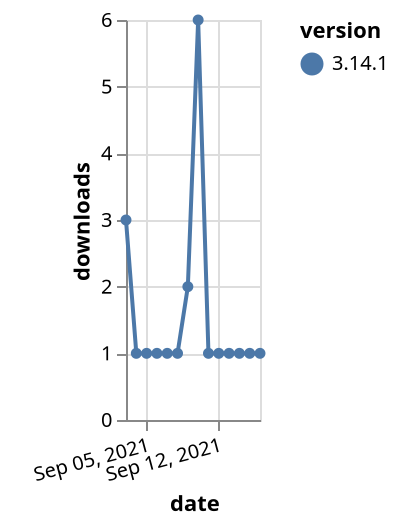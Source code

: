 {"$schema": "https://vega.github.io/schema/vega-lite/v5.json", "description": "A simple bar chart with embedded data.", "data": {"values": [{"date": "2021-09-03", "total": 613, "delta": 3, "version": "3.14.1"}, {"date": "2021-09-04", "total": 614, "delta": 1, "version": "3.14.1"}, {"date": "2021-09-05", "total": 615, "delta": 1, "version": "3.14.1"}, {"date": "2021-09-06", "total": 616, "delta": 1, "version": "3.14.1"}, {"date": "2021-09-07", "total": 617, "delta": 1, "version": "3.14.1"}, {"date": "2021-09-08", "total": 618, "delta": 1, "version": "3.14.1"}, {"date": "2021-09-09", "total": 620, "delta": 2, "version": "3.14.1"}, {"date": "2021-09-10", "total": 626, "delta": 6, "version": "3.14.1"}, {"date": "2021-09-11", "total": 627, "delta": 1, "version": "3.14.1"}, {"date": "2021-09-12", "total": 628, "delta": 1, "version": "3.14.1"}, {"date": "2021-09-13", "total": 629, "delta": 1, "version": "3.14.1"}, {"date": "2021-09-14", "total": 630, "delta": 1, "version": "3.14.1"}, {"date": "2021-09-15", "total": 631, "delta": 1, "version": "3.14.1"}, {"date": "2021-09-16", "total": 632, "delta": 1, "version": "3.14.1"}]}, "width": "container", "mark": {"type": "line", "point": {"filled": true}}, "encoding": {"x": {"field": "date", "type": "temporal", "timeUnit": "yearmonthdate", "title": "date", "axis": {"labelAngle": -15}}, "y": {"field": "delta", "type": "quantitative", "title": "downloads"}, "color": {"field": "version", "type": "nominal"}, "tooltip": {"field": "delta"}}}